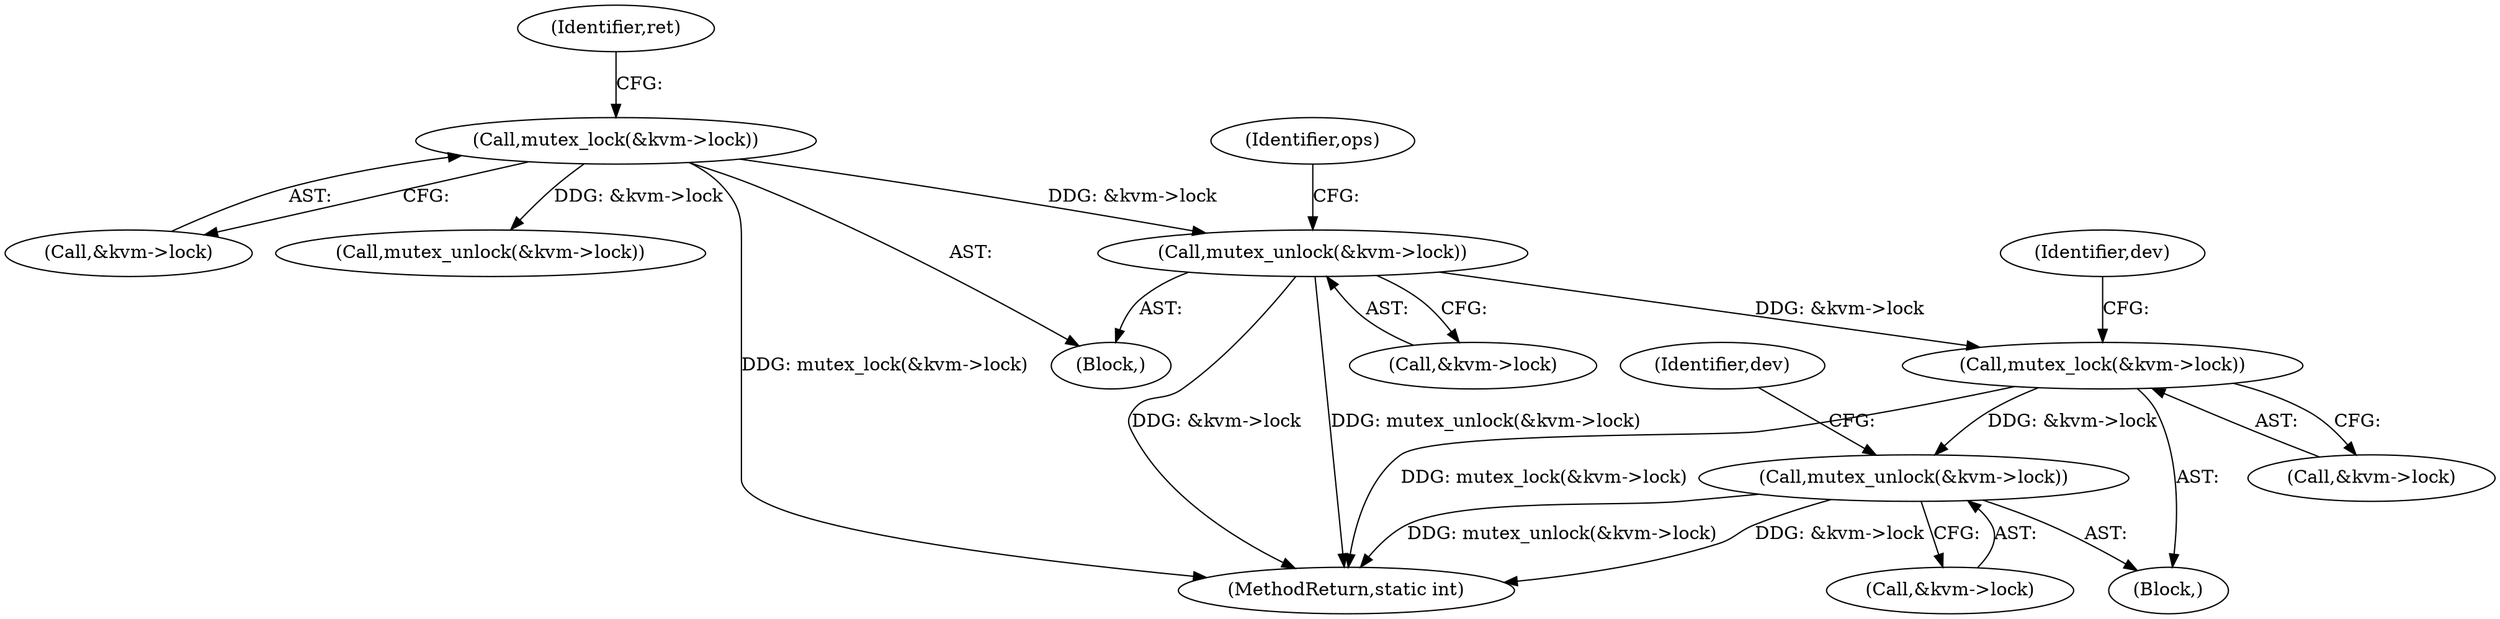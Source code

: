 digraph "0_linux_cfa39381173d5f969daf43582c95ad679189cbc9@API" {
"1000204" [label="(Call,mutex_unlock(&kvm->lock))"];
"1000169" [label="(Call,mutex_lock(&kvm->lock))"];
"1000236" [label="(Call,mutex_lock(&kvm->lock))"];
"1000246" [label="(Call,mutex_unlock(&kvm->lock))"];
"1000169" [label="(Call,mutex_lock(&kvm->lock))"];
"1000211" [label="(Identifier,ops)"];
"1000236" [label="(Call,mutex_lock(&kvm->lock))"];
"1000170" [label="(Call,&kvm->lock)"];
"1000233" [label="(Block,)"];
"1000237" [label="(Call,&kvm->lock)"];
"1000244" [label="(Identifier,dev)"];
"1000252" [label="(Identifier,dev)"];
"1000175" [label="(Identifier,ret)"];
"1000246" [label="(Call,mutex_unlock(&kvm->lock))"];
"1000247" [label="(Call,&kvm->lock)"];
"1000205" [label="(Call,&kvm->lock)"];
"1000204" [label="(Call,mutex_unlock(&kvm->lock))"];
"1000186" [label="(Call,mutex_unlock(&kvm->lock))"];
"1000103" [label="(Block,)"];
"1000262" [label="(MethodReturn,static int)"];
"1000204" -> "1000103"  [label="AST: "];
"1000204" -> "1000205"  [label="CFG: "];
"1000205" -> "1000204"  [label="AST: "];
"1000211" -> "1000204"  [label="CFG: "];
"1000204" -> "1000262"  [label="DDG: &kvm->lock"];
"1000204" -> "1000262"  [label="DDG: mutex_unlock(&kvm->lock)"];
"1000169" -> "1000204"  [label="DDG: &kvm->lock"];
"1000204" -> "1000236"  [label="DDG: &kvm->lock"];
"1000169" -> "1000103"  [label="AST: "];
"1000169" -> "1000170"  [label="CFG: "];
"1000170" -> "1000169"  [label="AST: "];
"1000175" -> "1000169"  [label="CFG: "];
"1000169" -> "1000262"  [label="DDG: mutex_lock(&kvm->lock)"];
"1000169" -> "1000186"  [label="DDG: &kvm->lock"];
"1000236" -> "1000233"  [label="AST: "];
"1000236" -> "1000237"  [label="CFG: "];
"1000237" -> "1000236"  [label="AST: "];
"1000244" -> "1000236"  [label="CFG: "];
"1000236" -> "1000262"  [label="DDG: mutex_lock(&kvm->lock)"];
"1000236" -> "1000246"  [label="DDG: &kvm->lock"];
"1000246" -> "1000233"  [label="AST: "];
"1000246" -> "1000247"  [label="CFG: "];
"1000247" -> "1000246"  [label="AST: "];
"1000252" -> "1000246"  [label="CFG: "];
"1000246" -> "1000262"  [label="DDG: mutex_unlock(&kvm->lock)"];
"1000246" -> "1000262"  [label="DDG: &kvm->lock"];
}
